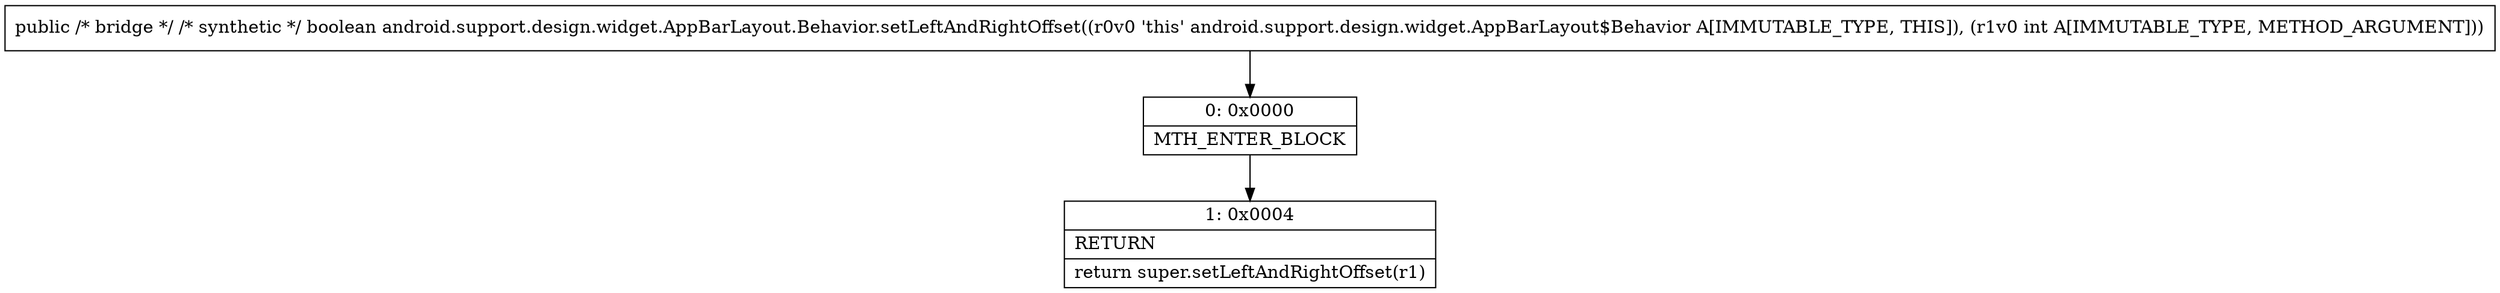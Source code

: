 digraph "CFG forandroid.support.design.widget.AppBarLayout.Behavior.setLeftAndRightOffset(I)Z" {
Node_0 [shape=record,label="{0\:\ 0x0000|MTH_ENTER_BLOCK\l}"];
Node_1 [shape=record,label="{1\:\ 0x0004|RETURN\l|return super.setLeftAndRightOffset(r1)\l}"];
MethodNode[shape=record,label="{public \/* bridge *\/ \/* synthetic *\/ boolean android.support.design.widget.AppBarLayout.Behavior.setLeftAndRightOffset((r0v0 'this' android.support.design.widget.AppBarLayout$Behavior A[IMMUTABLE_TYPE, THIS]), (r1v0 int A[IMMUTABLE_TYPE, METHOD_ARGUMENT])) }"];
MethodNode -> Node_0;
Node_0 -> Node_1;
}

